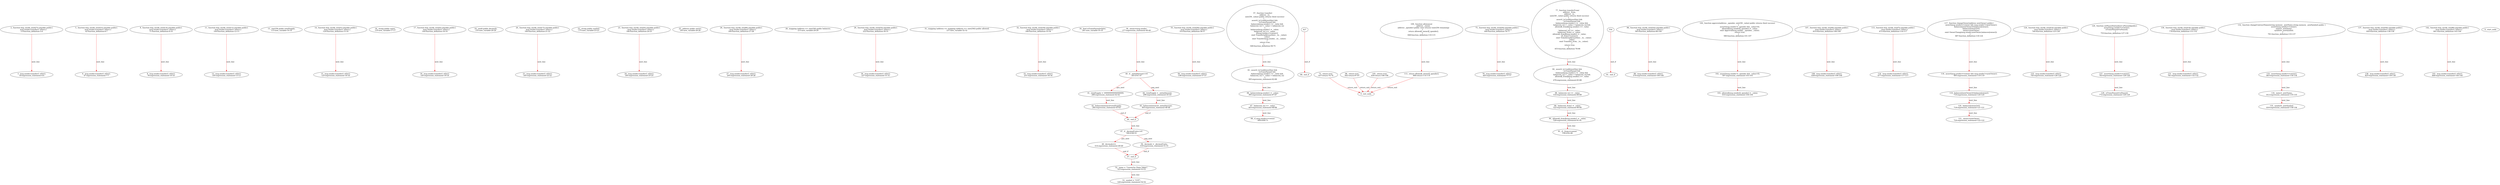 digraph  {
13 [label="2_ function bug_unchk_send27() payable public{\n      msg.sender.transfer(1 ether);}\n13-function_definition-3-4", method="bug_unchk_send27()", type_label=function_definition];
18 [label="3_ msg.sender.transfer(1 ether);\n18-expression_statement-4-4", method="bug_unchk_send27()", type_label=expression_statement];
42 [label="5_ function bug_unchk_send31() payable public{\n      msg.sender.transfer(1 ether);}\n42-function_definition-6-7", method="bug_unchk_send31()", type_label=function_definition];
47 [label="6_ msg.sender.transfer(1 ether);\n47-expression_statement-7-7", method="bug_unchk_send31()", type_label=expression_statement];
71 [label="8_ function bug_unchk_send13() payable public{\n      msg.sender.transfer(1 ether);}\n71-function_definition-9-10", method="bug_unchk_send13()", type_label=function_definition];
76 [label="9_ msg.sender.transfer(1 ether);\n76-expression_statement-10-10", method="bug_unchk_send13()", type_label=expression_statement];
100 [label="11_ function bug_unchk_send11() payable public{\n      msg.sender.transfer(1 ether);}\n100-function_definition-12-13", method="bug_unchk_send11()", type_label=function_definition];
105 [label="12_ msg.sender.transfer(1 ether);\n105-expression_statement-13-13", method="bug_unchk_send11()", type_label=expression_statement];
115 [label="13_ uint256 public totalSupply;\n115-new_variable-14-14", method="", type_label=new_variable];
120 [label="14_ function bug_unchk_send1() payable public{\n      msg.sender.transfer(1 ether);}\n120-function_definition-15-16", method="bug_unchk_send1()", type_label=function_definition];
125 [label="15_ msg.sender.transfer(1 ether);\n125-expression_statement-16-16", method="bug_unchk_send1()", type_label=expression_statement];
135 [label="16_ string public name;\n135-new_variable-17-17", method="", type_label=new_variable];
140 [label="17_ function bug_unchk_send2() payable public{\n      msg.sender.transfer(1 ether);}\n140-function_definition-18-19", method="bug_unchk_send2()", type_label=function_definition];
145 [label="18_ msg.sender.transfer(1 ether);\n145-expression_statement-19-19", method="bug_unchk_send2()", type_label=expression_statement];
155 [label="19_ uint8 public decimals;\n155-new_variable-20-20", method="", type_label=new_variable];
160 [label="20_ function bug_unchk_send17() payable public{\n      msg.sender.transfer(1 ether);}\n160-function_definition-21-22", method="bug_unchk_send17()", type_label=function_definition];
165 [label="21_ msg.sender.transfer(1 ether);\n165-expression_statement-22-22", method="bug_unchk_send17()", type_label=expression_statement];
175 [label="22_ string public symbol;\n175-new_variable-23-23", method="", type_label=new_variable];
180 [label="23_ function bug_unchk_send3() payable public{\n      msg.sender.transfer(1 ether);}\n180-function_definition-24-25", method="bug_unchk_send3()", type_label=function_definition];
185 [label="24_ msg.sender.transfer(1 ether);\n185-expression_statement-25-25", method="bug_unchk_send3()", type_label=expression_statement];
195 [label="25_ address public owner;\n195-new_variable-26-26", method="", type_label=new_variable];
200 [label="26_ function bug_unchk_send9() payable public{\n      msg.sender.transfer(1 ether);}\n200-function_definition-27-28", method="bug_unchk_send9()", type_label=function_definition];
205 [label="27_ msg.sender.transfer(1 ether);\n205-expression_statement-28-28", method="bug_unchk_send9()", type_label=expression_statement];
215 [label="28_ mapping (address => uint256) public balances;\n215-new_variable-29-29", method="", type_label=new_variable];
222 [label="29_ function bug_unchk_send25() payable public{\n      msg.sender.transfer(1 ether);}\n222-function_definition-30-31", method="bug_unchk_send25()", type_label=function_definition];
227 [label="30_ msg.sender.transfer(1 ether);\n227-expression_statement-31-31", method="bug_unchk_send25()", type_label=expression_statement];
237 [label="31_ mapping (address => mapping (address => uint256)) public allowed;\n237-new_variable-32-32", method="", type_label=new_variable];
246 [label="32_ function bug_unchk_send19() payable public{\n      msg.sender.transfer(1 ether);}\n246-function_definition-33-34", method="bug_unchk_send19()", type_label=function_definition];
251 [label="33_ msg.sender.transfer(1 ether);\n251-expression_statement-34-34", method="bug_unchk_send19()", type_label=expression_statement];
261 [label="34_ bool isTransPaused=false;\n261-new_variable-35-35", method="", type_label=new_variable];
277 [label="39_ owner=msg.sender;\n277-expression_statement-40-40", method="", type_label=expression_statement];
283 [label="40_ if__initialAmount<=0\n283-if-41-47", method="", type_label=if];
1134 [label="40_ end_if", method="", type_label=end_if];
288 [label="41_ totalSupply = 100000000000000000;\n288-expression_statement-42-42", method="", type_label=expression_statement];
292 [label="42_ balances[owner]=totalSupply;\n292-expression_statement-43-43", method="", type_label=expression_statement];
299 [label="44_ totalSupply = _initialAmount;\n299-expression_statement-45-45", method="", type_label=expression_statement];
303 [label="45_ balances[owner]=_initialAmount;\n303-expression_statement-46-46", method="", type_label=expression_statement];
309 [label="47_ if__decimalUnits<=0\n309-if-48-52", method="", type_label=if];
1160 [label="47_ end_if", method="", type_label=end_if];
314 [label="48_ decimals=2;\n314-expression_statement-49-49", method="", type_label=expression_statement];
319 [label="50_ decimals = _decimalUnits;\n319-expression_statement-51-51", method="", type_label=expression_statement];
323 [label="52_ name = \"CareerOn Chain Token\";\n323-expression_statement-53-53", method="", type_label=expression_statement];
328 [label="53_ symbol = \"COT\";\n328-expression_statement-54-54", method="", type_label=expression_statement];
333 [label="55_ function bug_unchk_send26() payable public{\n      msg.sender.transfer(1 ether);}\n333-function_definition-56-57", method="bug_unchk_send26()", type_label=function_definition];
338 [label="56_ msg.sender.transfer(1 ether);\n338-expression_statement-57-57", method="bug_unchk_send26()", type_label=expression_statement];
348 [label="57_ function transfer(\n        address _to, \n        uint256 _value) public returns (bool success) \n    {\n        assert(_to!=address(this) && \n                !isTransPaused &&\n                balances[msg.sender] >= _value &&\n                balances[_to] + _value > balances[_to]\n        );\n        balances[msg.sender] -= _value; \n        balances[_to] += _value; \n		if(msg.sender==owner){\n			emit Transfer(address(this), _to, _value); \n		}else{\n			emit Transfer(msg.sender, _to, _value); \n		}\n        return true;\n    }\n348-function_definition-58-75", method="transfer(address _to,uint256 _value)", type_label=function_definition];
365 [label="61_ assert(_to!=address(this) && \n                !isTransPaused &&\n                balances[msg.sender] >= _value &&\n                balances[_to] + _value > balances[_to]\n        );\n365-expression_statement-62-66", method="transfer(address _to,uint256 _value)", type_label=expression_statement];
395 [label="66_ balances[msg.sender] -= _value;\n395-expression_statement-67-67", method="transfer(address _to,uint256 _value)", type_label=expression_statement];
403 [label="67_ balances[_to] += _value;\n403-expression_statement-68-68", method="transfer(address _to,uint256 _value)", type_label=expression_statement];
409 [label="68_ if_msg.sender==owner\n409-if-69-73", method="transfer(address _to,uint256 _value)", type_label=if];
1260 [label="68_ end_if", method="transfer(address _to,uint256 _value)", type_label=end_if];
437 [label="73_ return true;\n437-return-74-74", method="transfer(address _to,uint256 _value)", type_label=return];
440 [label="75_ function bug_unchk_send20() payable public{\n      msg.sender.transfer(1 ether);}\n440-function_definition-76-77", method="bug_unchk_send20()", type_label=function_definition];
445 [label="76_ msg.sender.transfer(1 ether);\n445-expression_statement-77-77", method="bug_unchk_send20()", type_label=expression_statement];
455 [label="77_ function transferFrom(\n        address _from, \n        address _to, \n        uint256 _value) public returns (bool success) \n    {\n        assert(_to!=address(this) && \n                !isTransPaused &&\n                balances[msg.sender] >= _value &&\n                balances[_to] + _value > balances[_to] &&\n                allowed[_from][msg.sender] >= _value\n        );\n        balances[_to] += _value; \n        balances[_from] -= _value;  \n        allowed[_from][msg.sender] -= _value; \n        if(_from==owner){\n			emit Transfer(address(this), _to, _value); \n		}else{\n			emit Transfer(_from, _to, _value); \n		}\n        return true;\n    }\n455-function_definition-78-98", method="transferFrom(address _from,address _to,uint256 _value)", type_label=function_definition];
476 [label="82_ assert(_to!=address(this) && \n                !isTransPaused &&\n                balances[msg.sender] >= _value &&\n                balances[_to] + _value > balances[_to] &&\n                allowed[_from][msg.sender] >= _value\n        );\n476-expression_statement-83-88", method="transferFrom(address _from,address _to,uint256 _value)", type_label=expression_statement];
516 [label="88_ balances[_to] += _value;\n516-expression_statement-89-89", method="transferFrom(address _from,address _to,uint256 _value)", type_label=expression_statement];
522 [label="89_ balances[_from] -= _value;\n522-expression_statement-90-90", method="transferFrom(address _from,address _to,uint256 _value)", type_label=expression_statement];
528 [label="90_ allowed[_from][msg.sender] -= _value;\n528-expression_statement-91-91", method="transferFrom(address _from,address _to,uint256 _value)", type_label=expression_statement];
538 [label="91_ if__from==owner\n538-if-92-96", method="transferFrom(address _from,address _to,uint256 _value)", type_label=if];
1389 [label="91_ end_if", method="transferFrom(address _from,address _to,uint256 _value)", type_label=end_if];
562 [label="96_ return true;\n562-return-97-97", method="transferFrom(address _from,address _to,uint256 _value)", type_label=return];
565 [label="98_ function bug_unchk_send32() payable public{\n      msg.sender.transfer(1 ether);}\n565-function_definition-99-100", method="bug_unchk_send32()", type_label=function_definition];
570 [label="99_ msg.sender.transfer(1 ether);\n570-expression_statement-100-100", method="bug_unchk_send32()", type_label=expression_statement];
580 [label="100_ function approve(address _spender, uint256 _value) public returns (bool success) \n    { \n        assert(msg.sender!=_spender && _value>0);\n        allowed[msg.sender][_spender] = _value;\n        emit Approval(msg.sender, _spender, _value);\n        return true;\n    }\n580-function_definition-101-107", method="approve(address _spender,uint256 _value)", type_label=function_definition];
597 [label="102_ assert(msg.sender!=_spender && _value>0);\n597-expression_statement-103-103", method="approve(address _spender,uint256 _value)", type_label=expression_statement];
610 [label="103_ allowed[msg.sender][_spender] = _value;\n610-expression_statement-104-104", method="approve(address _spender,uint256 _value)", type_label=expression_statement];
630 [label="105_ return true;\n630-return-106-106", method="approve(address _spender,uint256 _value)", type_label=return];
633 [label="107_ function bug_unchk_send4() payable public{\n      msg.sender.transfer(1 ether);}\n633-function_definition-108-109", method="bug_unchk_send4()", type_label=function_definition];
638 [label="108_ msg.sender.transfer(1 ether);\n638-expression_statement-109-109", method="bug_unchk_send4()", type_label=expression_statement];
648 [label="109_ function allowance(\n        address _owner, \n        address _spender) public view returns (uint256 remaining) \n    {\n        return allowed[_owner][_spender]; \n    }\n648-function_definition-110-115", method="allowance(address _owner,address _spender)", type_label=function_definition];
666 [label="113_ return allowed[_owner][_spender];\n666-return-114-114", method="allowance(address _owner,address _spender)", type_label=return];
672 [label="115_ function bug_unchk_send7() payable public{\n      msg.sender.transfer(1 ether);}\n672-function_definition-116-117", method="bug_unchk_send7()", type_label=function_definition];
677 [label="116_ msg.sender.transfer(1 ether);\n677-expression_statement-117-117", method="bug_unchk_send7()", type_label=expression_statement];
687 [label="117_ function changeOwner(address newOwner) public{\n        assert(msg.sender==owner && msg.sender!=newOwner);\n        balances[newOwner]=balances[owner];\n        balances[owner]=0;\n        owner=newOwner;\n        emit OwnerChang(msg.sender,newOwner,balances[owner]); \n    }\n687-function_definition-118-124", method="changeOwner(address newOwner)", type_label=function_definition];
695 [label="118_ assert(msg.sender==owner && msg.sender!=newOwner);\n695-expression_statement-119-119", method="changeOwner(address newOwner)", type_label=expression_statement];
710 [label="119_ balances[newOwner]=balances[owner];\n710-expression_statement-120-120", method="changeOwner(address newOwner)", type_label=expression_statement];
718 [label="120_ balances[owner]=0;\n718-expression_statement-121-121", method="changeOwner(address newOwner)", type_label=expression_statement];
724 [label="121_ owner=newOwner;\n724-expression_statement-122-122", method="changeOwner(address newOwner)", type_label=expression_statement];
740 [label="124_ function bug_unchk_send23() payable public{\n      msg.sender.transfer(1 ether);}\n740-function_definition-125-126", method="bug_unchk_send23()", type_label=function_definition];
745 [label="125_ msg.sender.transfer(1 ether);\n745-expression_statement-126-126", method="bug_unchk_send23()", type_label=expression_statement];
755 [label="126_ function setPauseStatus(bool isPaused)public{\n        assert(msg.sender==owner);\n        isTransPaused=isPaused;\n    }\n755-function_definition-127-130", method="setPauseStatus(bool isPaused)", type_label=function_definition];
763 [label="127_ assert(msg.sender==owner);\n763-expression_statement-128-128", method="setPauseStatus(bool isPaused)", type_label=expression_statement];
772 [label="128_ isTransPaused=isPaused;\n772-expression_statement-129-129", method="setPauseStatus(bool isPaused)", type_label=expression_statement];
776 [label="130_ function bug_unchk_send14() payable public{\n      msg.sender.transfer(1 ether);}\n776-function_definition-131-132", method="bug_unchk_send14()", type_label=function_definition];
781 [label="131_ msg.sender.transfer(1 ether);\n781-expression_statement-132-132", method="bug_unchk_send14()", type_label=expression_statement];
791 [label="132_ function changeContractName(string memory _newName,string memory _newSymbol) public {\n        assert(msg.sender==owner);\n        name=_newName;\n        symbol=_newSymbol;\n    }\n791-function_definition-133-137", method="changeContractName(string memory _newName,string memory _newSymbol)", type_label=function_definition];
803 [label="133_ assert(msg.sender==owner);\n803-expression_statement-134-134", method="changeContractName(string memory _newName,string memory _newSymbol)", type_label=expression_statement];
812 [label="134_ name=_newName;\n812-expression_statement-135-135", method="changeContractName(string memory _newName,string memory _newSymbol)", type_label=expression_statement];
816 [label="135_ symbol=_newSymbol;\n816-expression_statement-136-136", method="changeContractName(string memory _newName,string memory _newSymbol)", type_label=expression_statement];
820 [label="137_ function bug_unchk_send30() payable public{\n      msg.sender.transfer(1 ether);}\n820-function_definition-138-139", method="bug_unchk_send30()", type_label=function_definition];
825 [label="138_ msg.sender.transfer(1 ether);\n825-expression_statement-139-139", method="bug_unchk_send30()", type_label=expression_statement];
841 [label="142_ function bug_unchk_send8() payable public{\n      msg.sender.transfer(1 ether);}\n841-function_definition-143-144", method="bug_unchk_send8()", type_label=function_definition];
846 [label="143_ msg.sender.transfer(1 ether);\n846-expression_statement-144-144", method="bug_unchk_send8()", type_label=expression_statement];
1 [label="0_ start_node", method="", type_label=start];
2 [label="0_ exit_node", method="", type_label=exit];
427;
554;
13 -> 18  [color=red, controlflow_type=next_line, edge_type=CFG_edge, key=0, label=next_line];
42 -> 47  [color=red, controlflow_type=next_line, edge_type=CFG_edge, key=0, label=next_line];
71 -> 76  [color=red, controlflow_type=next_line, edge_type=CFG_edge, key=0, label=next_line];
100 -> 105  [color=red, controlflow_type=next_line, edge_type=CFG_edge, key=0, label=next_line];
120 -> 125  [color=red, controlflow_type=next_line, edge_type=CFG_edge, key=0, label=next_line];
140 -> 145  [color=red, controlflow_type=next_line, edge_type=CFG_edge, key=0, label=next_line];
160 -> 165  [color=red, controlflow_type=next_line, edge_type=CFG_edge, key=0, label=next_line];
180 -> 185  [color=red, controlflow_type=next_line, edge_type=CFG_edge, key=0, label=next_line];
200 -> 205  [color=red, controlflow_type=next_line, edge_type=CFG_edge, key=0, label=next_line];
222 -> 227  [color=red, controlflow_type=next_line, edge_type=CFG_edge, key=0, label=next_line];
246 -> 251  [color=red, controlflow_type=next_line, edge_type=CFG_edge, key=0, label=next_line];
277 -> 283  [color=red, controlflow_type=next_line, edge_type=CFG_edge, key=0, label=next_line];
283 -> 288  [color=red, controlflow_type=pos_next, edge_type=CFG_edge, key=0, label=pos_next];
283 -> 299  [color=red, controlflow_type=neg_next, edge_type=CFG_edge, key=0, label=neg_next];
1134 -> 309  [color=red, controlflow_type=next_line, edge_type=CFG_edge, key=0, label=next_line];
288 -> 292  [color=red, controlflow_type=next_line, edge_type=CFG_edge, key=0, label=next_line];
292 -> 1134  [color=red, controlflow_type=end_if, edge_type=CFG_edge, key=0, label=end_if];
299 -> 303  [color=red, controlflow_type=next_line, edge_type=CFG_edge, key=0, label=next_line];
303 -> 1134  [color=red, controlflow_type=end_if, edge_type=CFG_edge, key=0, label=end_if];
309 -> 314  [color=red, controlflow_type=pos_next, edge_type=CFG_edge, key=0, label=pos_next];
309 -> 319  [color=red, controlflow_type=neg_next, edge_type=CFG_edge, key=0, label=neg_next];
1160 -> 323  [color=red, controlflow_type=next_line, edge_type=CFG_edge, key=0, label=next_line];
314 -> 1160  [color=red, controlflow_type=end_if, edge_type=CFG_edge, key=0, label=end_if];
319 -> 1160  [color=red, controlflow_type=end_if, edge_type=CFG_edge, key=0, label=end_if];
323 -> 328  [color=red, controlflow_type=next_line, edge_type=CFG_edge, key=0, label=next_line];
333 -> 338  [color=red, controlflow_type=next_line, edge_type=CFG_edge, key=0, label=next_line];
348 -> 365  [color=red, controlflow_type=next_line, edge_type=CFG_edge, key=0, label=next_line];
365 -> 395  [color=red, controlflow_type=next_line, edge_type=CFG_edge, key=0, label=next_line];
395 -> 403  [color=red, controlflow_type=next_line, edge_type=CFG_edge, key=0, label=next_line];
403 -> 409  [color=red, controlflow_type=next_line, edge_type=CFG_edge, key=0, label=next_line];
437 -> 2  [color=red, controlflow_type=return_exit, edge_type=CFG_edge, key=0, label=return_exit];
440 -> 445  [color=red, controlflow_type=next_line, edge_type=CFG_edge, key=0, label=next_line];
455 -> 476  [color=red, controlflow_type=next_line, edge_type=CFG_edge, key=0, label=next_line];
476 -> 516  [color=red, controlflow_type=next_line, edge_type=CFG_edge, key=0, label=next_line];
516 -> 522  [color=red, controlflow_type=next_line, edge_type=CFG_edge, key=0, label=next_line];
522 -> 528  [color=red, controlflow_type=next_line, edge_type=CFG_edge, key=0, label=next_line];
528 -> 538  [color=red, controlflow_type=next_line, edge_type=CFG_edge, key=0, label=next_line];
562 -> 2  [color=red, controlflow_type=return_exit, edge_type=CFG_edge, key=0, label=return_exit];
565 -> 570  [color=red, controlflow_type=next_line, edge_type=CFG_edge, key=0, label=next_line];
580 -> 597  [color=red, controlflow_type=next_line, edge_type=CFG_edge, key=0, label=next_line];
597 -> 610  [color=red, controlflow_type=next_line, edge_type=CFG_edge, key=0, label=next_line];
630 -> 2  [color=red, controlflow_type=return_exit, edge_type=CFG_edge, key=0, label=return_exit];
633 -> 638  [color=red, controlflow_type=next_line, edge_type=CFG_edge, key=0, label=next_line];
648 -> 666  [color=red, controlflow_type=next_line, edge_type=CFG_edge, key=0, label=next_line];
666 -> 2  [color=red, controlflow_type=return_exit, edge_type=CFG_edge, key=0, label=return_exit];
672 -> 677  [color=red, controlflow_type=next_line, edge_type=CFG_edge, key=0, label=next_line];
687 -> 695  [color=red, controlflow_type=next_line, edge_type=CFG_edge, key=0, label=next_line];
695 -> 710  [color=red, controlflow_type=next_line, edge_type=CFG_edge, key=0, label=next_line];
710 -> 718  [color=red, controlflow_type=next_line, edge_type=CFG_edge, key=0, label=next_line];
718 -> 724  [color=red, controlflow_type=next_line, edge_type=CFG_edge, key=0, label=next_line];
740 -> 745  [color=red, controlflow_type=next_line, edge_type=CFG_edge, key=0, label=next_line];
755 -> 763  [color=red, controlflow_type=next_line, edge_type=CFG_edge, key=0, label=next_line];
763 -> 772  [color=red, controlflow_type=next_line, edge_type=CFG_edge, key=0, label=next_line];
776 -> 781  [color=red, controlflow_type=next_line, edge_type=CFG_edge, key=0, label=next_line];
791 -> 803  [color=red, controlflow_type=next_line, edge_type=CFG_edge, key=0, label=next_line];
803 -> 812  [color=red, controlflow_type=next_line, edge_type=CFG_edge, key=0, label=next_line];
812 -> 816  [color=red, controlflow_type=next_line, edge_type=CFG_edge, key=0, label=next_line];
820 -> 825  [color=red, controlflow_type=next_line, edge_type=CFG_edge, key=0, label=next_line];
841 -> 846  [color=red, controlflow_type=next_line, edge_type=CFG_edge, key=0, label=next_line];
427 -> 1260  [color=red, controlflow_type=end_if, edge_type=CFG_edge, key=0, label=end_if];
554 -> 1389  [color=red, controlflow_type=end_if, edge_type=CFG_edge, key=0, label=end_if];
}
